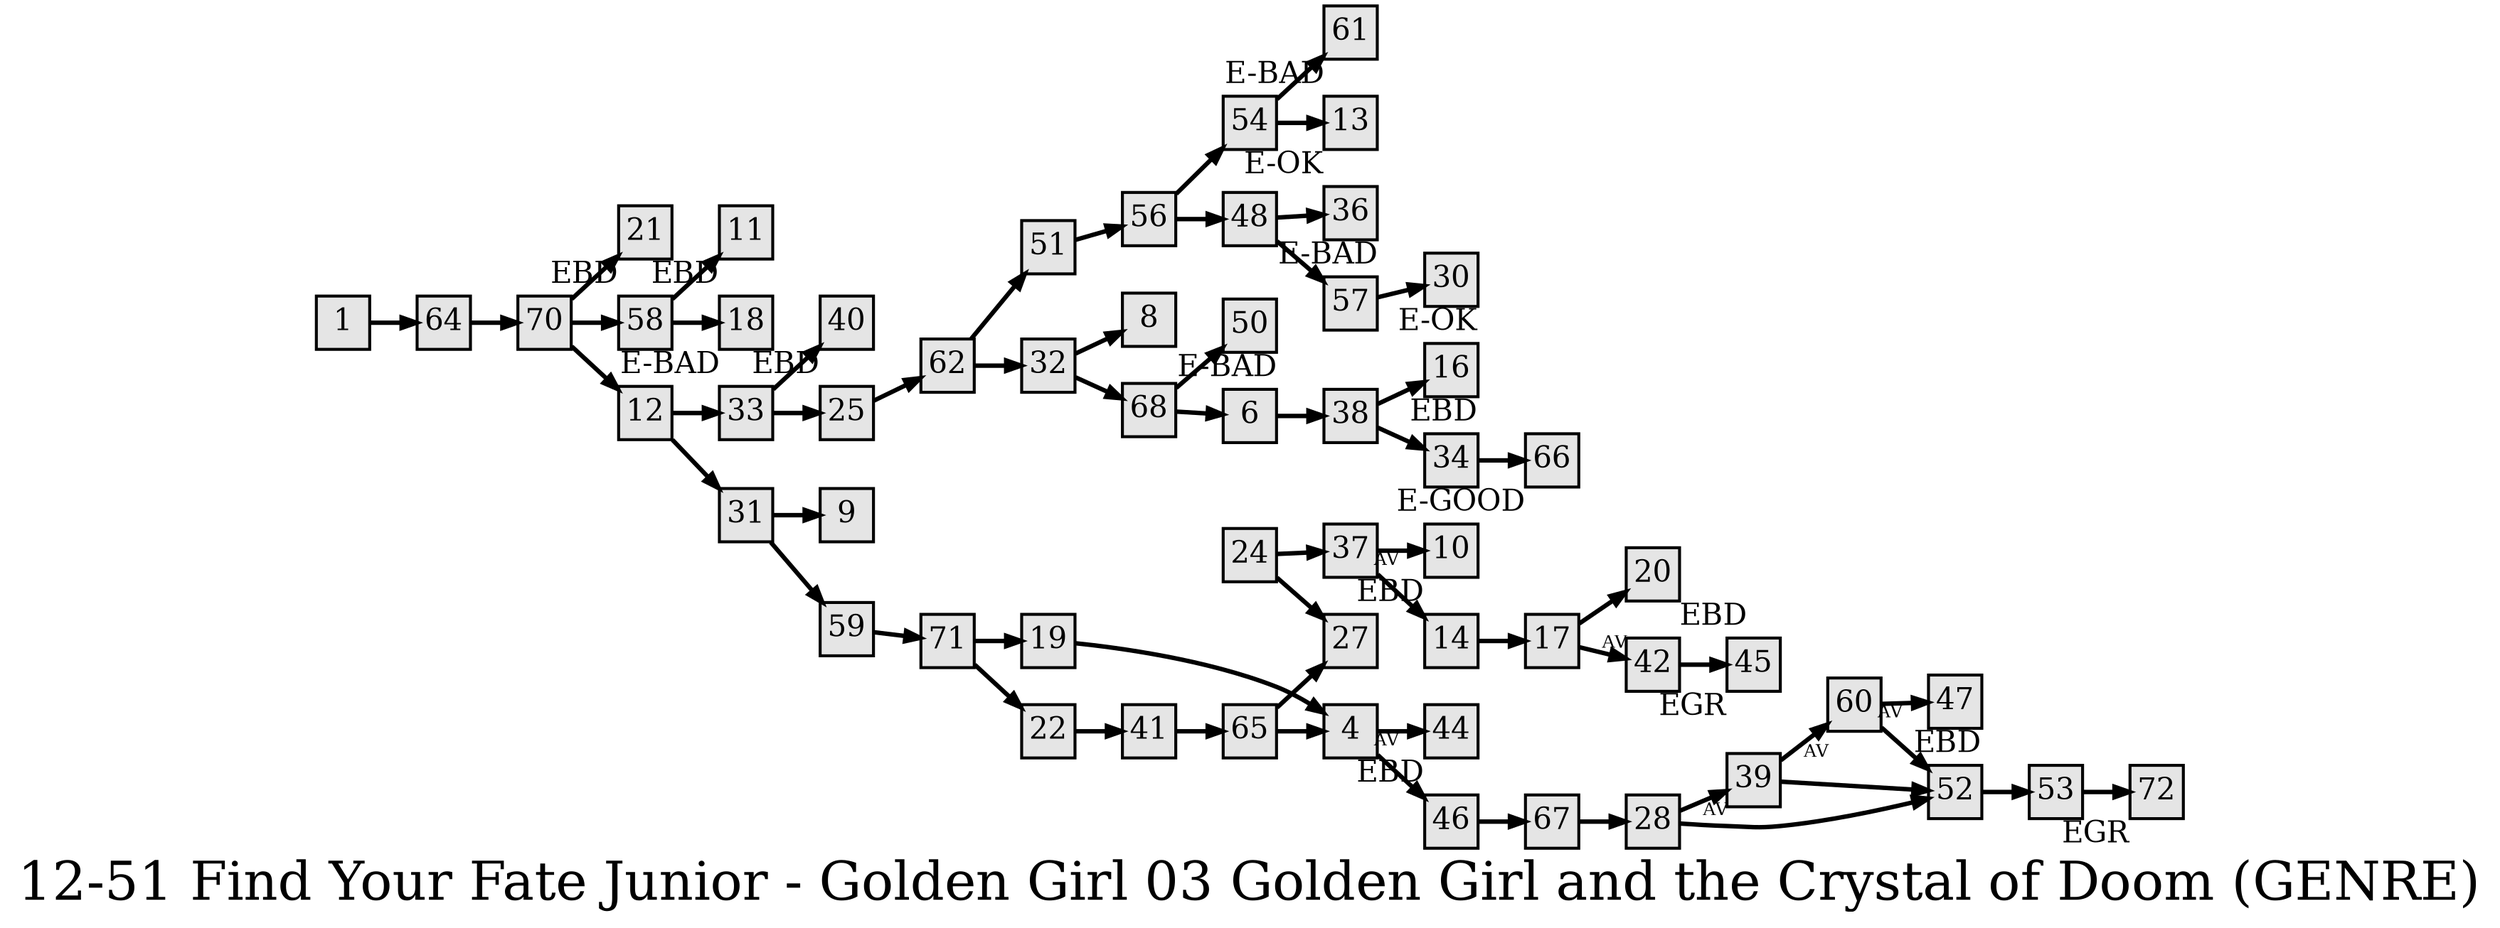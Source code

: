 digraph g{
  graph [ label="12-51 Find Your Fate Junior - Golden Girl 03 Golden Girl and the Crystal of Doom (GENRE)" rankdir=LR, ordering=out, fontsize=36, nodesep="0.35", ranksep="0.45"];
  node  [shape=rect, penwidth=2, fontsize=20, style=filled, fillcolor=grey90, margin="0,0", labelfloat=true, regular=true, fixedsize=true];
  edge  [labelfloat=true, penwidth=3, fontsize=12];
  // ---;
  // group  : Katz;
  // id     :;
  // gbid   :;
  // series :;
  // title  :;
  // author :;
  // credit:;
  // - name : Juliet Way-Henthorne;
  // role : encoder;
  // date : 2017-09-14;
  // - name : Jeremy Douglass;
  // role : editor;
  // date : 2017-10-19;
  // render:;
  // - name   : ?;
  // styles : ?;
  // engine : dot;
  // comment: >;
  
  // ---;
  
  // From | To | Label;
  
  1 -> 64;
  4 -> 44	[ xlabel="AV" ];
  4 -> 46;
  6 -> 38;
  10	[ xlabel="EBD" ];
  11	[ xlabel="EBD" ];
  12 -> 33;	// GENDER
  12 -> 31;	// GENDER
  13	[ xlabel="E-OK" ];
  14 -> 17;
  16	[ xlabel="EBD" ];
  17 -> 20;	// NO AV
  17 -> 42	[ xlabel="AV" ];
  18	[ xlabel="E-BAD" ];
  19 -> 4;
  20	[ xlabel="EBD" ];
  21	[ xlabel="EBD" ];
  22 -> 41;
  24 -> 37;
  25 -> 62;
  24 -> 27;
  28 -> 39	[ xlabel="AV" ];
  28 -> 52;
  30	[ xlabel="E-OK" ];
  31 -> 9;
  31 -> 59;
  32 -> 8;
  32 -> 68;
  33 -> 40;
  33 -> 25;
  34 -> 66;
  36	[ xlabel="E-BAD" ];
  37 -> 10	[ xlabel="AV" ];
  37 -> 14;
  38 -> 16;
  38 -> 34;
  39 -> 60	[ xlabel="AV" ];
  39 -> 52;
  40	[ xlabel="EBD" ];
  41 -> 65;
  42 -> 45;
  44	[ xlabel="EBD" ];
  45	[ xlabel="EGR" ];
  46 -> 67;
  47	[ xlabel="EBD" ];
  48 -> 36;
  48 -> 57;
  50	[ xlabel="E-BAD" ];
  51 -> 56;
  52 -> 53;
  53 -> 72;
  54 -> 61;
  54 -> 13;
  56 -> 54;
  56 -> 48;
  57 -> 30;
  58 -> 11;
  58 -> 18;
  59 -> 71;
  60 -> 47	[ xlabel="AV" ];
  60 -> 52;
  61	[ xlabel="E-BAD" ];
  62 -> 51;
  62 -> 32;
  64 -> 70;
  65 -> 27;
  65 -> 4;
  66	[ xlabel="E-GOOD" ];
  67 -> 28;
  68 -> 50;
  68 -> 6;
  70 -> 21;
  70 -> 58;
  70 -> 12;
  71 -> 19;
  71 -> 22;
  72	[ xlabel="EGR" ];	// SAVE THE PRINCE
}


